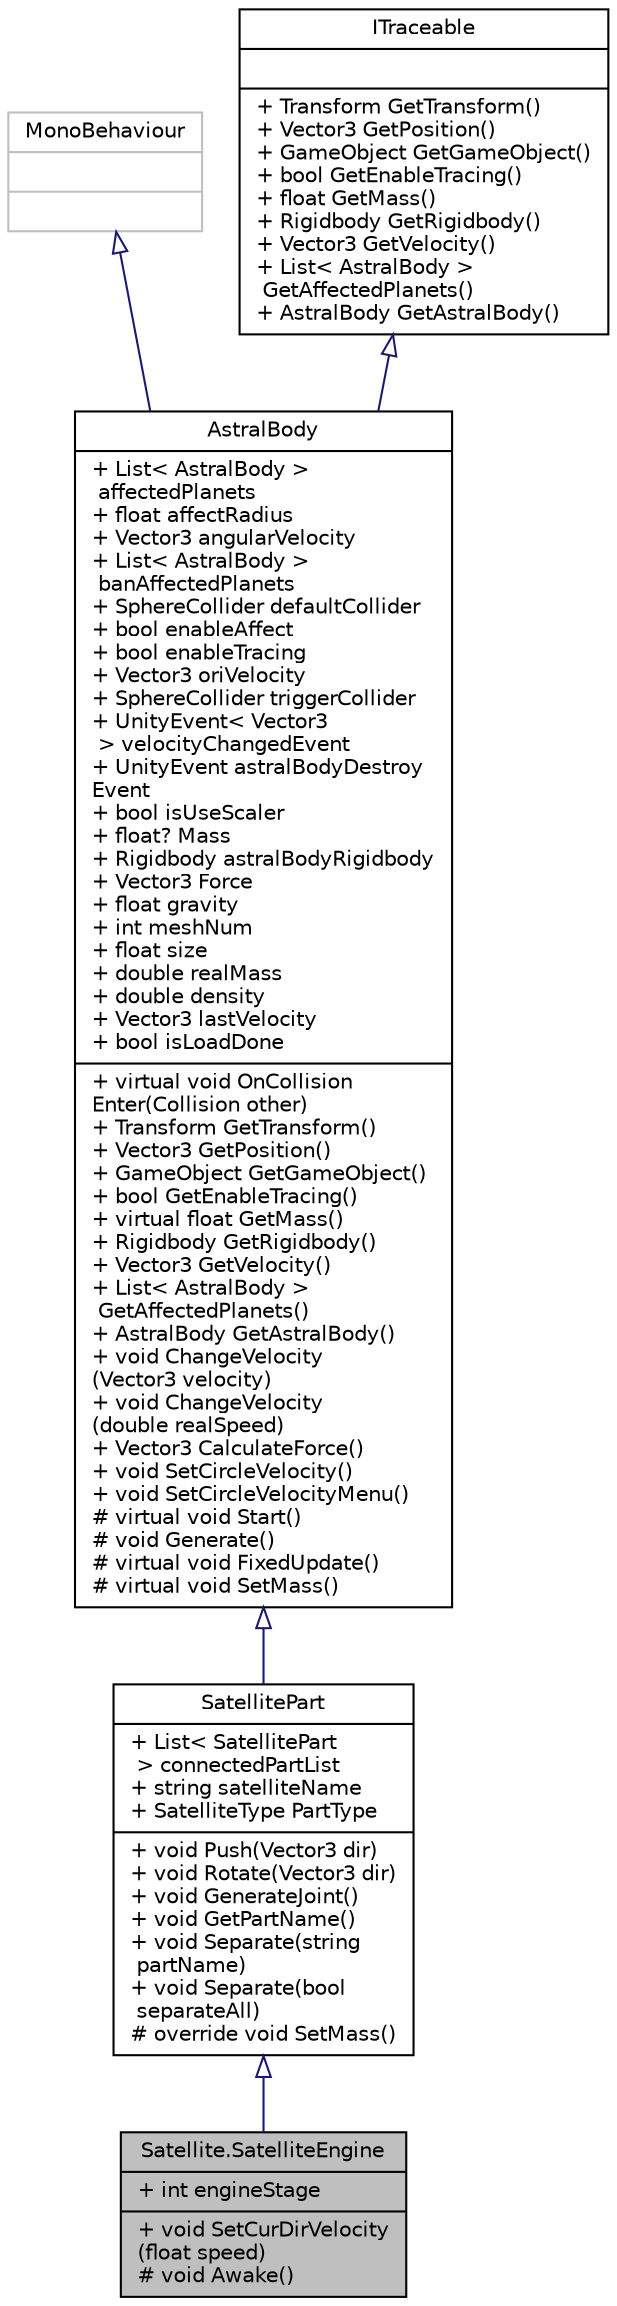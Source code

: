digraph "Satellite.SatelliteEngine"
{
 // INTERACTIVE_SVG=YES
 // LATEX_PDF_SIZE
  edge [fontname="Helvetica",fontsize="10",labelfontname="Helvetica",labelfontsize="10"];
  node [fontname="Helvetica",fontsize="10",shape=record];
  Node1 [label="{Satellite.SatelliteEngine\n|+ int engineStage\l|+ void SetCurDirVelocity\l(float speed)\l# void Awake()\l}",height=0.2,width=0.4,color="black", fillcolor="grey75", style="filled", fontcolor="black",tooltip="卫星引擎"];
  Node2 -> Node1 [dir="back",color="midnightblue",fontsize="10",style="solid",arrowtail="onormal",fontname="Helvetica"];
  Node2 [label="{SatellitePart\n|+ List\< SatellitePart\l \> connectedPartList\l+ string satelliteName\l+ SatelliteType PartType\l|+ void Push(Vector3 dir)\l+ void Rotate(Vector3 dir)\l+ void GenerateJoint()\l+ void GetPartName()\l+ void Separate(string\l partName)\l+ void Separate(bool\l separateAll)\l# override void SetMass()\l}",height=0.2,width=0.4,color="black", fillcolor="white", style="filled",URL="$class_satellite_1_1_satellite_part.html",tooltip="卫星部件"];
  Node3 -> Node2 [dir="back",color="midnightblue",fontsize="10",style="solid",arrowtail="onormal",fontname="Helvetica"];
  Node3 [label="{AstralBody\n|+ List\< AstralBody \>\l affectedPlanets\l+ float affectRadius\l+ Vector3 angularVelocity\l+ List\< AstralBody \>\l banAffectedPlanets\l+ SphereCollider defaultCollider\l+ bool enableAffect\l+ bool enableTracing\l+ Vector3 oriVelocity\l+ SphereCollider triggerCollider\l+ UnityEvent\< Vector3\l \> velocityChangedEvent\l+ UnityEvent astralBodyDestroy\lEvent\l+ bool isUseScaler\l+ float? Mass\l+ Rigidbody astralBodyRigidbody\l+ Vector3 Force\l+ float gravity\l+ int meshNum\l+ float size\l+ double realMass\l+ double density\l+ Vector3 lastVelocity\l+ bool isLoadDone\l|+ virtual void OnCollision\lEnter(Collision other)\l+ Transform GetTransform()\l+ Vector3 GetPosition()\l+ GameObject GetGameObject()\l+ bool GetEnableTracing()\l+ virtual float GetMass()\l+ Rigidbody GetRigidbody()\l+ Vector3 GetVelocity()\l+ List\< AstralBody \>\l GetAffectedPlanets()\l+ AstralBody GetAstralBody()\l+ void ChangeVelocity\l(Vector3 velocity)\l+ void ChangeVelocity\l(double realSpeed)\l+ Vector3 CalculateForce()\l+ void SetCircleVelocity()\l+ void SetCircleVelocityMenu()\l# virtual void Start()\l# void Generate()\l# virtual void FixedUpdate()\l# virtual void SetMass()\l}",height=0.2,width=0.4,color="black", fillcolor="white", style="filled",URL="$class_space_physic_1_1_astral_body.html",tooltip="星体物理实体"];
  Node4 -> Node3 [dir="back",color="midnightblue",fontsize="10",style="solid",arrowtail="onormal",fontname="Helvetica"];
  Node4 [label="{MonoBehaviour\n||}",height=0.2,width=0.4,color="grey75", fillcolor="white", style="filled",tooltip=" "];
  Node5 -> Node3 [dir="back",color="midnightblue",fontsize="10",style="solid",arrowtail="onormal",fontname="Helvetica"];
  Node5 [label="{ITraceable\n||+ Transform GetTransform()\l+ Vector3 GetPosition()\l+ GameObject GetGameObject()\l+ bool GetEnableTracing()\l+ float GetMass()\l+ Rigidbody GetRigidbody()\l+ Vector3 GetVelocity()\l+ List\< AstralBody \>\l GetAffectedPlanets()\l+ AstralBody GetAstralBody()\l}",height=0.2,width=0.4,color="black", fillcolor="white", style="filled",URL="$interface_space_physic_1_1_i_traceable.html",tooltip="可追踪接口"];
}
